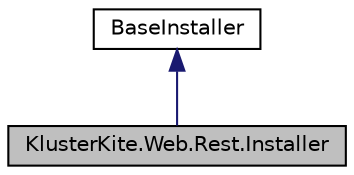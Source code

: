 digraph "KlusterKite.Web.Rest.Installer"
{
  edge [fontname="Helvetica",fontsize="10",labelfontname="Helvetica",labelfontsize="10"];
  node [fontname="Helvetica",fontsize="10",shape=record];
  Node2 [label="KlusterKite.Web.Rest.Installer",height=0.2,width=0.4,color="black", fillcolor="grey75", style="filled", fontcolor="black"];
  Node3 -> Node2 [dir="back",color="midnightblue",fontsize="10",style="solid",fontname="Helvetica"];
  Node3 [label="BaseInstaller",height=0.2,width=0.4,color="black", fillcolor="white", style="filled",URL="$class_kluster_kite_1_1_core_1_1_base_installer.html",tooltip="Base class to install KlusterKite plugin components "];
}
